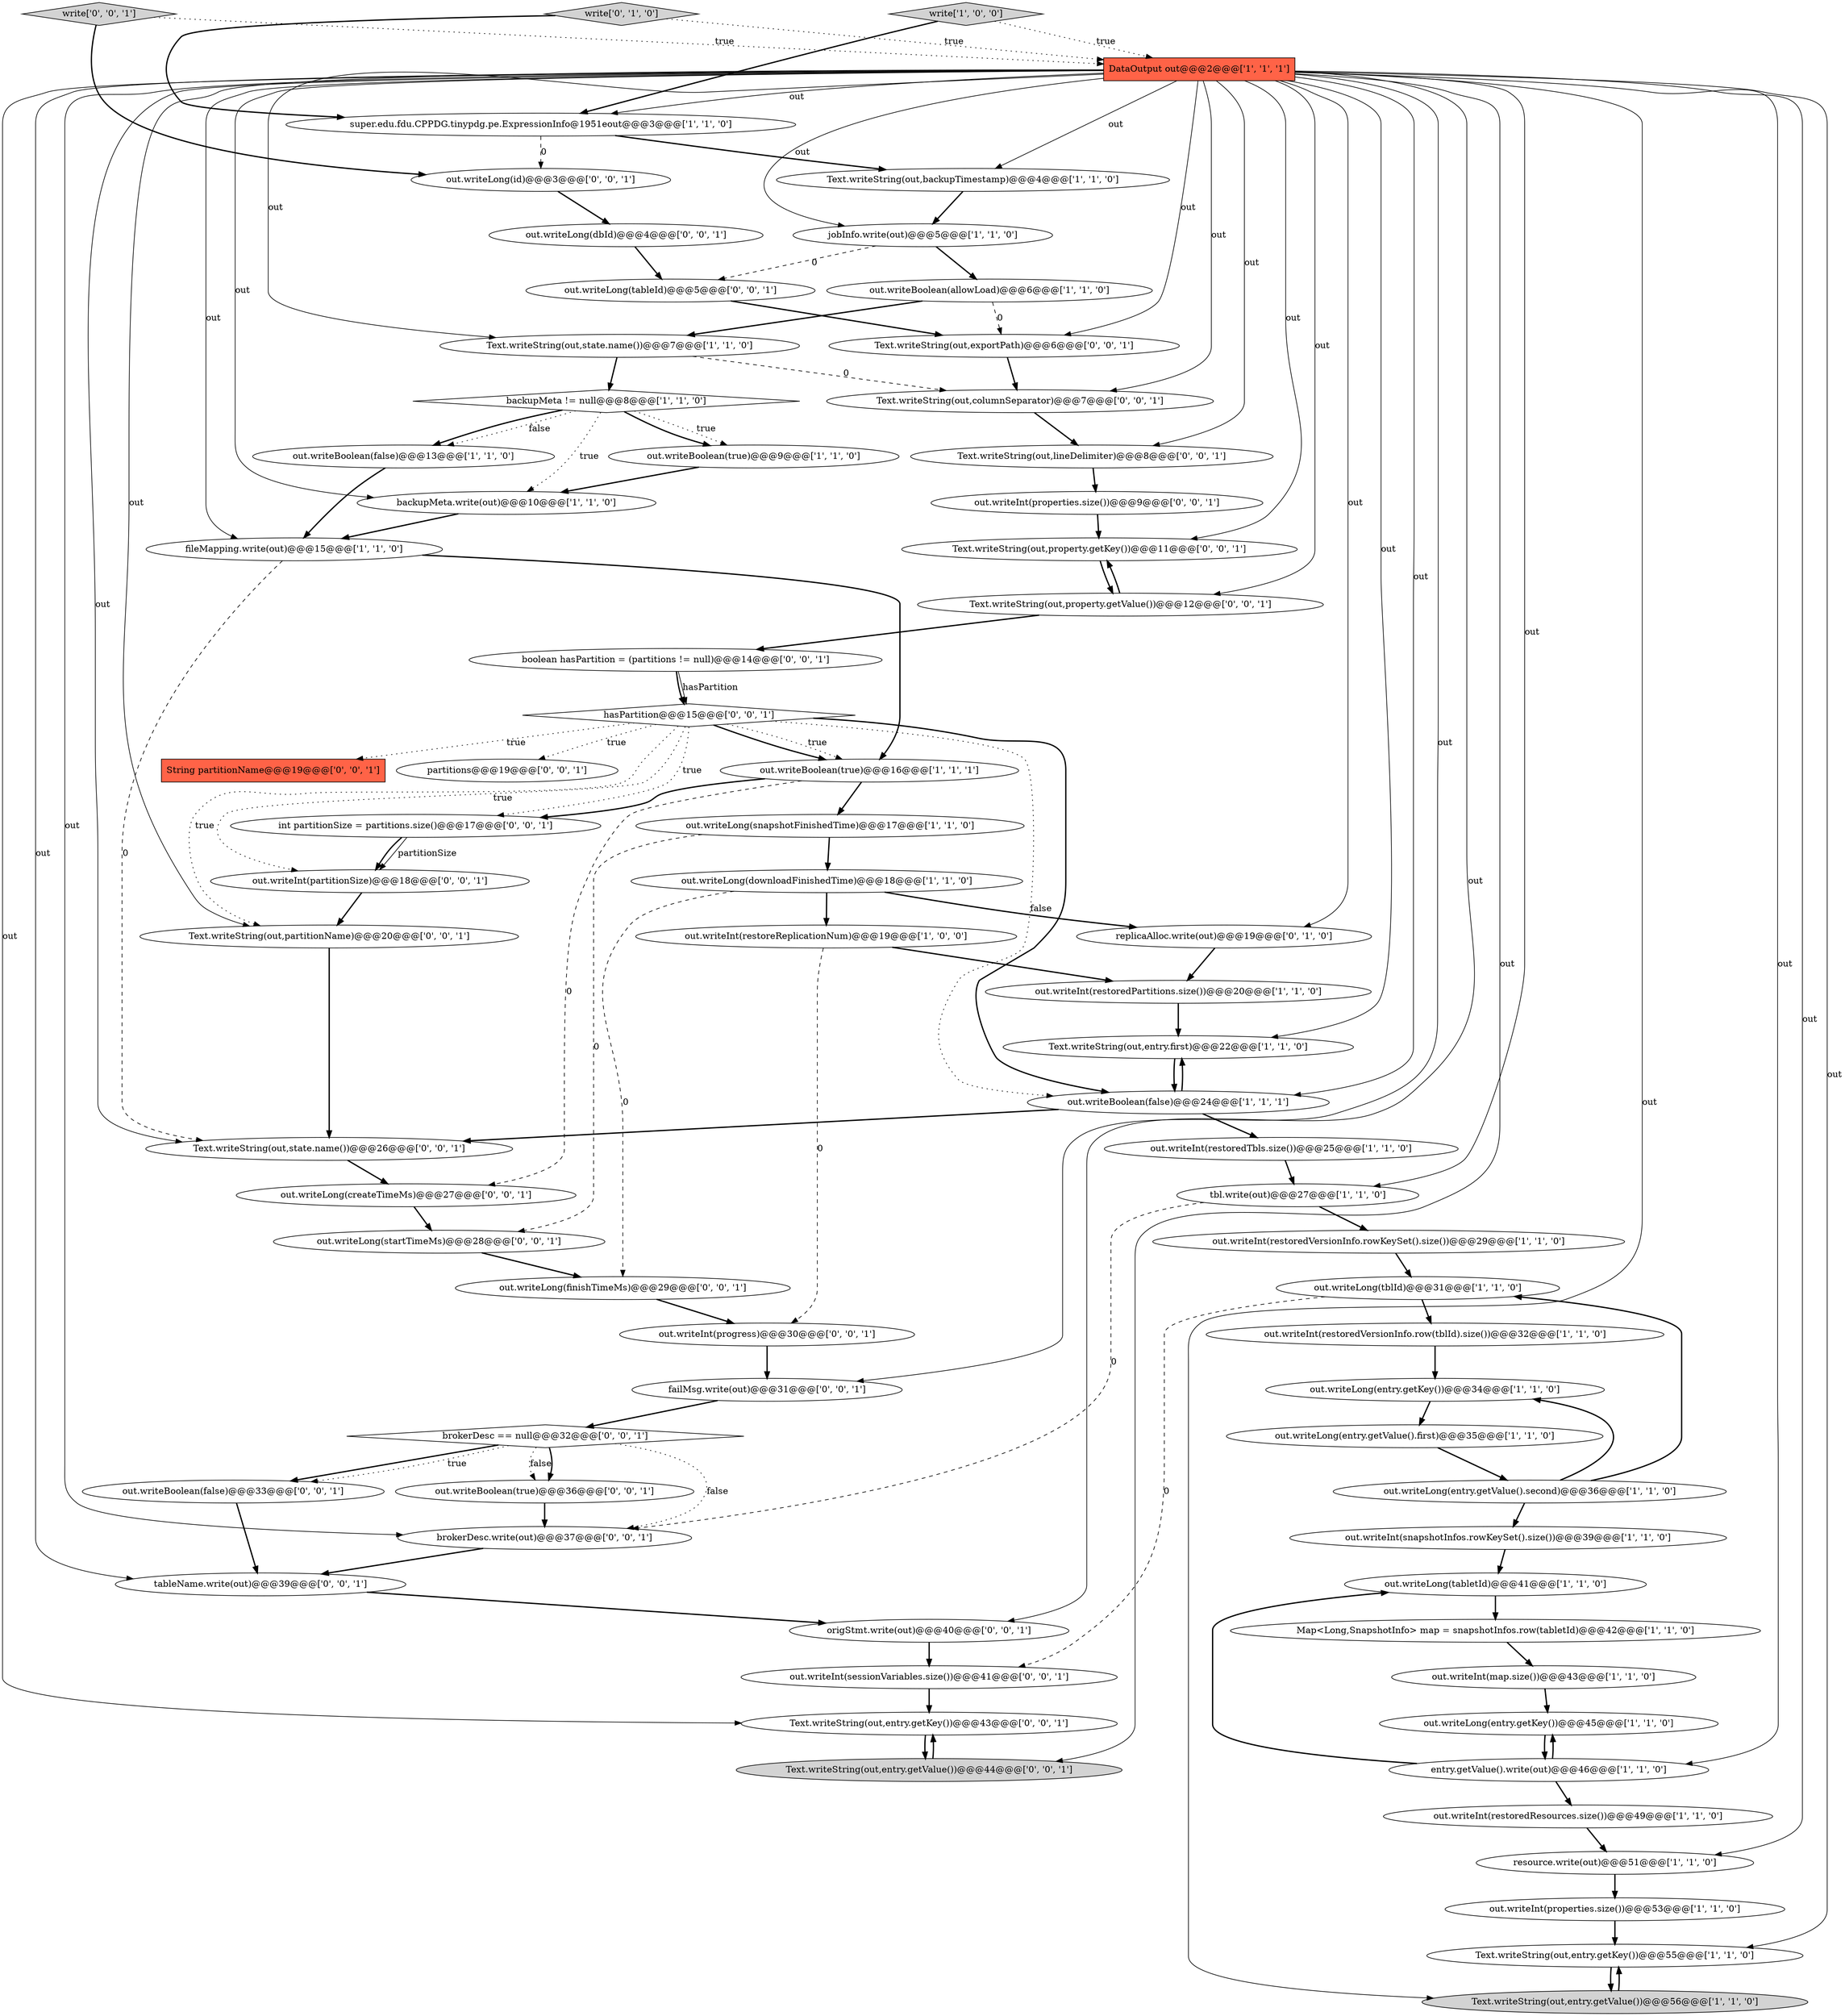 digraph {
28 [style = filled, label = "backupMeta != null@@@8@@@['1', '1', '0']", fillcolor = white, shape = diamond image = "AAA0AAABBB1BBB"];
30 [style = filled, label = "out.writeLong(entry.getValue().first)@@@35@@@['1', '1', '0']", fillcolor = white, shape = ellipse image = "AAA0AAABBB1BBB"];
0 [style = filled, label = "out.writeLong(entry.getValue().second)@@@36@@@['1', '1', '0']", fillcolor = white, shape = ellipse image = "AAA0AAABBB1BBB"];
32 [style = filled, label = "jobInfo.write(out)@@@5@@@['1', '1', '0']", fillcolor = white, shape = ellipse image = "AAA0AAABBB1BBB"];
33 [style = filled, label = "out.writeInt(map.size())@@@43@@@['1', '1', '0']", fillcolor = white, shape = ellipse image = "AAA0AAABBB1BBB"];
49 [style = filled, label = "Text.writeString(out,state.name())@@@26@@@['0', '0', '1']", fillcolor = white, shape = ellipse image = "AAA0AAABBB3BBB"];
54 [style = filled, label = "Text.writeString(out,columnSeparator)@@@7@@@['0', '0', '1']", fillcolor = white, shape = ellipse image = "AAA0AAABBB3BBB"];
55 [style = filled, label = "Text.writeString(out,property.getValue())@@@12@@@['0', '0', '1']", fillcolor = white, shape = ellipse image = "AAA0AAABBB3BBB"];
24 [style = filled, label = "fileMapping.write(out)@@@15@@@['1', '1', '0']", fillcolor = white, shape = ellipse image = "AAA0AAABBB1BBB"];
23 [style = filled, label = "Text.writeString(out,state.name())@@@7@@@['1', '1', '0']", fillcolor = white, shape = ellipse image = "AAA0AAABBB1BBB"];
52 [style = filled, label = "Text.writeString(out,entry.getKey())@@@43@@@['0', '0', '1']", fillcolor = white, shape = ellipse image = "AAA0AAABBB3BBB"];
13 [style = filled, label = "DataOutput out@@@2@@@['1', '1', '1']", fillcolor = tomato, shape = box image = "AAA0AAABBB1BBB"];
59 [style = filled, label = "out.writeLong(createTimeMs)@@@27@@@['0', '0', '1']", fillcolor = white, shape = ellipse image = "AAA0AAABBB3BBB"];
6 [style = filled, label = "out.writeInt(restoredVersionInfo.row(tblId).size())@@@32@@@['1', '1', '0']", fillcolor = white, shape = ellipse image = "AAA0AAABBB1BBB"];
2 [style = filled, label = "out.writeInt(snapshotInfos.rowKeySet().size())@@@39@@@['1', '1', '0']", fillcolor = white, shape = ellipse image = "AAA0AAABBB1BBB"];
39 [style = filled, label = "replicaAlloc.write(out)@@@19@@@['0', '1', '0']", fillcolor = white, shape = ellipse image = "AAA0AAABBB2BBB"];
25 [style = filled, label = "out.writeLong(entry.getKey())@@@45@@@['1', '1', '0']", fillcolor = white, shape = ellipse image = "AAA0AAABBB1BBB"];
45 [style = filled, label = "out.writeInt(sessionVariables.size())@@@41@@@['0', '0', '1']", fillcolor = white, shape = ellipse image = "AAA0AAABBB3BBB"];
63 [style = filled, label = "out.writeInt(partitionSize)@@@18@@@['0', '0', '1']", fillcolor = white, shape = ellipse image = "AAA0AAABBB3BBB"];
71 [style = filled, label = "Text.writeString(out,lineDelimiter)@@@8@@@['0', '0', '1']", fillcolor = white, shape = ellipse image = "AAA0AAABBB3BBB"];
50 [style = filled, label = "write['0', '0', '1']", fillcolor = lightgray, shape = diamond image = "AAA0AAABBB3BBB"];
17 [style = filled, label = "out.writeInt(properties.size())@@@53@@@['1', '1', '0']", fillcolor = white, shape = ellipse image = "AAA0AAABBB1BBB"];
70 [style = filled, label = "out.writeLong(startTimeMs)@@@28@@@['0', '0', '1']", fillcolor = white, shape = ellipse image = "AAA0AAABBB3BBB"];
56 [style = filled, label = "out.writeBoolean(false)@@@33@@@['0', '0', '1']", fillcolor = white, shape = ellipse image = "AAA0AAABBB3BBB"];
68 [style = filled, label = "out.writeLong(tableId)@@@5@@@['0', '0', '1']", fillcolor = white, shape = ellipse image = "AAA0AAABBB3BBB"];
21 [style = filled, label = "out.writeBoolean(false)@@@24@@@['1', '1', '1']", fillcolor = white, shape = ellipse image = "AAA0AAABBB1BBB"];
9 [style = filled, label = "out.writeInt(restoredTbls.size())@@@25@@@['1', '1', '0']", fillcolor = white, shape = ellipse image = "AAA0AAABBB1BBB"];
16 [style = filled, label = "out.writeLong(entry.getKey())@@@34@@@['1', '1', '0']", fillcolor = white, shape = ellipse image = "AAA0AAABBB1BBB"];
48 [style = filled, label = "out.writeLong(id)@@@3@@@['0', '0', '1']", fillcolor = white, shape = ellipse image = "AAA0AAABBB3BBB"];
35 [style = filled, label = "out.writeBoolean(true)@@@9@@@['1', '1', '0']", fillcolor = white, shape = ellipse image = "AAA0AAABBB1BBB"];
38 [style = filled, label = "write['0', '1', '0']", fillcolor = lightgray, shape = diamond image = "AAA0AAABBB2BBB"];
22 [style = filled, label = "entry.getValue().write(out)@@@46@@@['1', '1', '0']", fillcolor = white, shape = ellipse image = "AAA0AAABBB1BBB"];
10 [style = filled, label = "Text.writeString(out,backupTimestamp)@@@4@@@['1', '1', '0']", fillcolor = white, shape = ellipse image = "AAA0AAABBB1BBB"];
29 [style = filled, label = "out.writeInt(restoredResources.size())@@@49@@@['1', '1', '0']", fillcolor = white, shape = ellipse image = "AAA0AAABBB1BBB"];
41 [style = filled, label = "out.writeLong(dbId)@@@4@@@['0', '0', '1']", fillcolor = white, shape = ellipse image = "AAA0AAABBB3BBB"];
57 [style = filled, label = "Text.writeString(out,partitionName)@@@20@@@['0', '0', '1']", fillcolor = white, shape = ellipse image = "AAA0AAABBB3BBB"];
44 [style = filled, label = "Text.writeString(out,property.getKey())@@@11@@@['0', '0', '1']", fillcolor = white, shape = ellipse image = "AAA0AAABBB3BBB"];
61 [style = filled, label = "boolean hasPartition = (partitions != null)@@@14@@@['0', '0', '1']", fillcolor = white, shape = ellipse image = "AAA0AAABBB3BBB"];
66 [style = filled, label = "tableName.write(out)@@@39@@@['0', '0', '1']", fillcolor = white, shape = ellipse image = "AAA0AAABBB3BBB"];
27 [style = filled, label = "out.writeInt(restoredVersionInfo.rowKeySet().size())@@@29@@@['1', '1', '0']", fillcolor = white, shape = ellipse image = "AAA0AAABBB1BBB"];
67 [style = filled, label = "failMsg.write(out)@@@31@@@['0', '0', '1']", fillcolor = white, shape = ellipse image = "AAA0AAABBB3BBB"];
69 [style = filled, label = "out.writeInt(progress)@@@30@@@['0', '0', '1']", fillcolor = white, shape = ellipse image = "AAA0AAABBB3BBB"];
47 [style = filled, label = "String partitionName@@@19@@@['0', '0', '1']", fillcolor = tomato, shape = box image = "AAA0AAABBB3BBB"];
11 [style = filled, label = "Text.writeString(out,entry.getValue())@@@56@@@['1', '1', '0']", fillcolor = lightgray, shape = ellipse image = "AAA0AAABBB1BBB"];
4 [style = filled, label = "out.writeLong(tblId)@@@31@@@['1', '1', '0']", fillcolor = white, shape = ellipse image = "AAA0AAABBB1BBB"];
1 [style = filled, label = "out.writeInt(restoreReplicationNum)@@@19@@@['1', '0', '0']", fillcolor = white, shape = ellipse image = "AAA0AAABBB1BBB"];
18 [style = filled, label = "super.edu.fdu.CPPDG.tinypdg.pe.ExpressionInfo@1951eout@@@3@@@['1', '1', '0']", fillcolor = white, shape = ellipse image = "AAA0AAABBB1BBB"];
43 [style = filled, label = "Text.writeString(out,entry.getValue())@@@44@@@['0', '0', '1']", fillcolor = lightgray, shape = ellipse image = "AAA0AAABBB3BBB"];
64 [style = filled, label = "brokerDesc.write(out)@@@37@@@['0', '0', '1']", fillcolor = white, shape = ellipse image = "AAA0AAABBB3BBB"];
20 [style = filled, label = "Text.writeString(out,entry.first)@@@22@@@['1', '1', '0']", fillcolor = white, shape = ellipse image = "AAA0AAABBB1BBB"];
36 [style = filled, label = "out.writeLong(downloadFinishedTime)@@@18@@@['1', '1', '0']", fillcolor = white, shape = ellipse image = "AAA0AAABBB1BBB"];
8 [style = filled, label = "out.writeBoolean(false)@@@13@@@['1', '1', '0']", fillcolor = white, shape = ellipse image = "AAA0AAABBB1BBB"];
3 [style = filled, label = "out.writeBoolean(allowLoad)@@@6@@@['1', '1', '0']", fillcolor = white, shape = ellipse image = "AAA0AAABBB1BBB"];
37 [style = filled, label = "Map<Long,SnapshotInfo> map = snapshotInfos.row(tabletId)@@@42@@@['1', '1', '0']", fillcolor = white, shape = ellipse image = "AAA0AAABBB1BBB"];
31 [style = filled, label = "backupMeta.write(out)@@@10@@@['1', '1', '0']", fillcolor = white, shape = ellipse image = "AAA0AAABBB1BBB"];
5 [style = filled, label = "out.writeBoolean(true)@@@16@@@['1', '1', '1']", fillcolor = white, shape = ellipse image = "AAA0AAABBB1BBB"];
40 [style = filled, label = "origStmt.write(out)@@@40@@@['0', '0', '1']", fillcolor = white, shape = ellipse image = "AAA0AAABBB3BBB"];
42 [style = filled, label = "Text.writeString(out,exportPath)@@@6@@@['0', '0', '1']", fillcolor = white, shape = ellipse image = "AAA0AAABBB3BBB"];
12 [style = filled, label = "resource.write(out)@@@51@@@['1', '1', '0']", fillcolor = white, shape = ellipse image = "AAA0AAABBB1BBB"];
58 [style = filled, label = "out.writeInt(properties.size())@@@9@@@['0', '0', '1']", fillcolor = white, shape = ellipse image = "AAA0AAABBB3BBB"];
26 [style = filled, label = "write['1', '0', '0']", fillcolor = lightgray, shape = diamond image = "AAA0AAABBB1BBB"];
62 [style = filled, label = "out.writeBoolean(true)@@@36@@@['0', '0', '1']", fillcolor = white, shape = ellipse image = "AAA0AAABBB3BBB"];
51 [style = filled, label = "brokerDesc == null@@@32@@@['0', '0', '1']", fillcolor = white, shape = diamond image = "AAA0AAABBB3BBB"];
65 [style = filled, label = "out.writeLong(finishTimeMs)@@@29@@@['0', '0', '1']", fillcolor = white, shape = ellipse image = "AAA0AAABBB3BBB"];
19 [style = filled, label = "out.writeLong(snapshotFinishedTime)@@@17@@@['1', '1', '0']", fillcolor = white, shape = ellipse image = "AAA0AAABBB1BBB"];
53 [style = filled, label = "hasPartition@@@15@@@['0', '0', '1']", fillcolor = white, shape = diamond image = "AAA0AAABBB3BBB"];
14 [style = filled, label = "tbl.write(out)@@@27@@@['1', '1', '0']", fillcolor = white, shape = ellipse image = "AAA0AAABBB1BBB"];
60 [style = filled, label = "partitions@@@19@@@['0', '0', '1']", fillcolor = white, shape = ellipse image = "AAA0AAABBB3BBB"];
46 [style = filled, label = "int partitionSize = partitions.size()@@@17@@@['0', '0', '1']", fillcolor = white, shape = ellipse image = "AAA0AAABBB3BBB"];
15 [style = filled, label = "Text.writeString(out,entry.getKey())@@@55@@@['1', '1', '0']", fillcolor = white, shape = ellipse image = "AAA0AAABBB1BBB"];
34 [style = filled, label = "out.writeLong(tabletId)@@@41@@@['1', '1', '0']", fillcolor = white, shape = ellipse image = "AAA0AAABBB1BBB"];
7 [style = filled, label = "out.writeInt(restoredPartitions.size())@@@20@@@['1', '1', '0']", fillcolor = white, shape = ellipse image = "AAA0AAABBB1BBB"];
22->29 [style = bold, label=""];
18->48 [style = dashed, label="0"];
4->6 [style = bold, label=""];
0->4 [style = bold, label=""];
53->5 [style = dotted, label="true"];
13->20 [style = solid, label="out"];
13->32 [style = solid, label="out"];
28->31 [style = dotted, label="true"];
13->54 [style = solid, label="out"];
70->65 [style = bold, label=""];
53->5 [style = bold, label=""];
13->57 [style = solid, label="out"];
37->33 [style = bold, label=""];
2->34 [style = bold, label=""];
13->67 [style = solid, label="out"];
54->71 [style = bold, label=""];
13->15 [style = solid, label="out"];
41->68 [style = bold, label=""];
53->47 [style = dotted, label="true"];
71->58 [style = bold, label=""];
13->24 [style = solid, label="out"];
3->23 [style = bold, label=""];
9->14 [style = bold, label=""];
52->43 [style = bold, label=""];
29->12 [style = bold, label=""];
5->46 [style = bold, label=""];
23->54 [style = dashed, label="0"];
55->61 [style = bold, label=""];
24->5 [style = bold, label=""];
46->63 [style = bold, label=""];
44->55 [style = bold, label=""];
13->12 [style = solid, label="out"];
13->55 [style = solid, label="out"];
19->70 [style = dashed, label="0"];
13->49 [style = solid, label="out"];
5->59 [style = dashed, label="0"];
26->18 [style = bold, label=""];
66->40 [style = bold, label=""];
13->22 [style = solid, label="out"];
42->54 [style = bold, label=""];
38->18 [style = bold, label=""];
13->21 [style = solid, label="out"];
40->45 [style = bold, label=""];
28->35 [style = dotted, label="true"];
53->46 [style = dotted, label="true"];
28->8 [style = bold, label=""];
7->20 [style = bold, label=""];
65->69 [style = bold, label=""];
36->65 [style = dashed, label="0"];
13->31 [style = solid, label="out"];
21->20 [style = bold, label=""];
13->42 [style = solid, label="out"];
22->25 [style = bold, label=""];
17->15 [style = bold, label=""];
28->8 [style = dotted, label="false"];
57->49 [style = bold, label=""];
43->52 [style = bold, label=""];
3->42 [style = dashed, label="0"];
45->52 [style = bold, label=""];
51->56 [style = bold, label=""];
32->68 [style = dashed, label="0"];
13->71 [style = solid, label="out"];
5->19 [style = bold, label=""];
49->59 [style = bold, label=""];
35->31 [style = bold, label=""];
58->44 [style = bold, label=""];
53->21 [style = dotted, label="false"];
26->13 [style = dotted, label="true"];
13->64 [style = solid, label="out"];
14->64 [style = dashed, label="0"];
4->45 [style = dashed, label="0"];
11->15 [style = bold, label=""];
13->18 [style = solid, label="out"];
51->62 [style = dotted, label="false"];
6->16 [style = bold, label=""];
13->43 [style = solid, label="out"];
12->17 [style = bold, label=""];
61->53 [style = bold, label=""];
15->11 [style = bold, label=""];
24->49 [style = dashed, label="0"];
50->13 [style = dotted, label="true"];
53->63 [style = dotted, label="true"];
30->0 [style = bold, label=""];
21->9 [style = bold, label=""];
16->30 [style = bold, label=""];
8->24 [style = bold, label=""];
1->7 [style = bold, label=""];
53->57 [style = dotted, label="true"];
21->49 [style = bold, label=""];
53->60 [style = dotted, label="true"];
13->52 [style = solid, label="out"];
13->40 [style = solid, label="out"];
14->27 [style = bold, label=""];
53->21 [style = bold, label=""];
10->32 [style = bold, label=""];
28->35 [style = bold, label=""];
64->66 [style = bold, label=""];
68->42 [style = bold, label=""];
69->67 [style = bold, label=""];
55->44 [style = bold, label=""];
27->4 [style = bold, label=""];
61->53 [style = solid, label="hasPartition"];
62->64 [style = bold, label=""];
13->66 [style = solid, label="out"];
1->69 [style = dashed, label="0"];
51->62 [style = bold, label=""];
51->56 [style = dotted, label="true"];
50->48 [style = bold, label=""];
48->41 [style = bold, label=""];
56->66 [style = bold, label=""];
38->13 [style = dotted, label="true"];
13->10 [style = solid, label="out"];
19->36 [style = bold, label=""];
20->21 [style = bold, label=""];
13->14 [style = solid, label="out"];
39->7 [style = bold, label=""];
22->34 [style = bold, label=""];
67->51 [style = bold, label=""];
46->63 [style = solid, label="partitionSize"];
18->10 [style = bold, label=""];
59->70 [style = bold, label=""];
32->3 [style = bold, label=""];
36->1 [style = bold, label=""];
63->57 [style = bold, label=""];
13->23 [style = solid, label="out"];
13->39 [style = solid, label="out"];
13->44 [style = solid, label="out"];
23->28 [style = bold, label=""];
31->24 [style = bold, label=""];
0->2 [style = bold, label=""];
33->25 [style = bold, label=""];
25->22 [style = bold, label=""];
13->11 [style = solid, label="out"];
34->37 [style = bold, label=""];
36->39 [style = bold, label=""];
51->64 [style = dotted, label="false"];
0->16 [style = bold, label=""];
}
